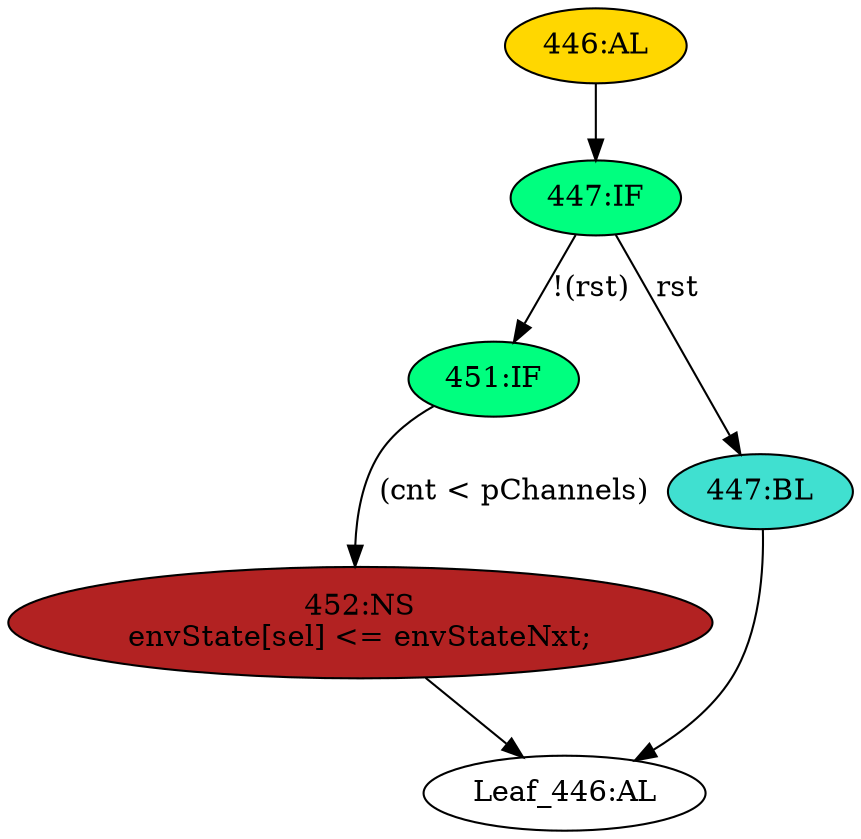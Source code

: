 strict digraph "" {
	node [label="\N"];
	"447:IF"	 [ast="<pyverilog.vparser.ast.IfStatement object at 0x7fc6850adb90>",
		fillcolor=springgreen,
		label="447:IF",
		statements="[]",
		style=filled,
		typ=IfStatement];
	"451:IF"	 [ast="<pyverilog.vparser.ast.IfStatement object at 0x7fc6850ad610>",
		fillcolor=springgreen,
		label="451:IF",
		statements="[]",
		style=filled,
		typ=IfStatement];
	"447:IF" -> "451:IF"	 [cond="['rst']",
		label="!(rst)",
		lineno=447];
	"447:BL"	 [ast="<pyverilog.vparser.ast.Block object at 0x7fc6850adf50>",
		fillcolor=turquoise,
		label="447:BL",
		statements="[]",
		style=filled,
		typ=Block];
	"447:IF" -> "447:BL"	 [cond="['rst']",
		label=rst,
		lineno=447];
	"Leaf_446:AL"	 [def_var="['envState']",
		label="Leaf_446:AL"];
	"452:NS"	 [ast="<pyverilog.vparser.ast.NonblockingSubstitution object at 0x7fc6850adb10>",
		fillcolor=firebrick,
		label="452:NS
envState[sel] <= envStateNxt;",
		statements="[<pyverilog.vparser.ast.NonblockingSubstitution object at 0x7fc6850adb10>]",
		style=filled,
		typ=NonblockingSubstitution];
	"451:IF" -> "452:NS"	 [cond="['cnt', 'pChannels']",
		label="(cnt < pChannels)",
		lineno=451];
	"452:NS" -> "Leaf_446:AL"	 [cond="[]",
		lineno=None];
	"446:AL"	 [ast="<pyverilog.vparser.ast.Always object at 0x7fc685042650>",
		clk_sens=True,
		fillcolor=gold,
		label="446:AL",
		sens="['clk']",
		statements="[]",
		style=filled,
		typ=Always,
		use_var="['rst', 'pChannels', 'cnt', 'envStateNxt']"];
	"446:AL" -> "447:IF"	 [cond="[]",
		lineno=None];
	"447:BL" -> "Leaf_446:AL"	 [cond="[]",
		lineno=None];
}
